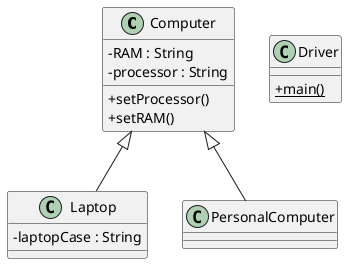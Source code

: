 @startuml
skinparam  classAttributeIconSize 0

    class Computer {
        - RAM : String
        - processor : String
        + setProcessor()
        + setRAM()
    }

    class Driver {
        {static} + main()
    }

    class Laptop {
    - laptopCase : String
    }

    class PersonalComputer {
    }

  Laptop -up-|> Computer
  PersonalComputer -up-|> Computer

@enduml
